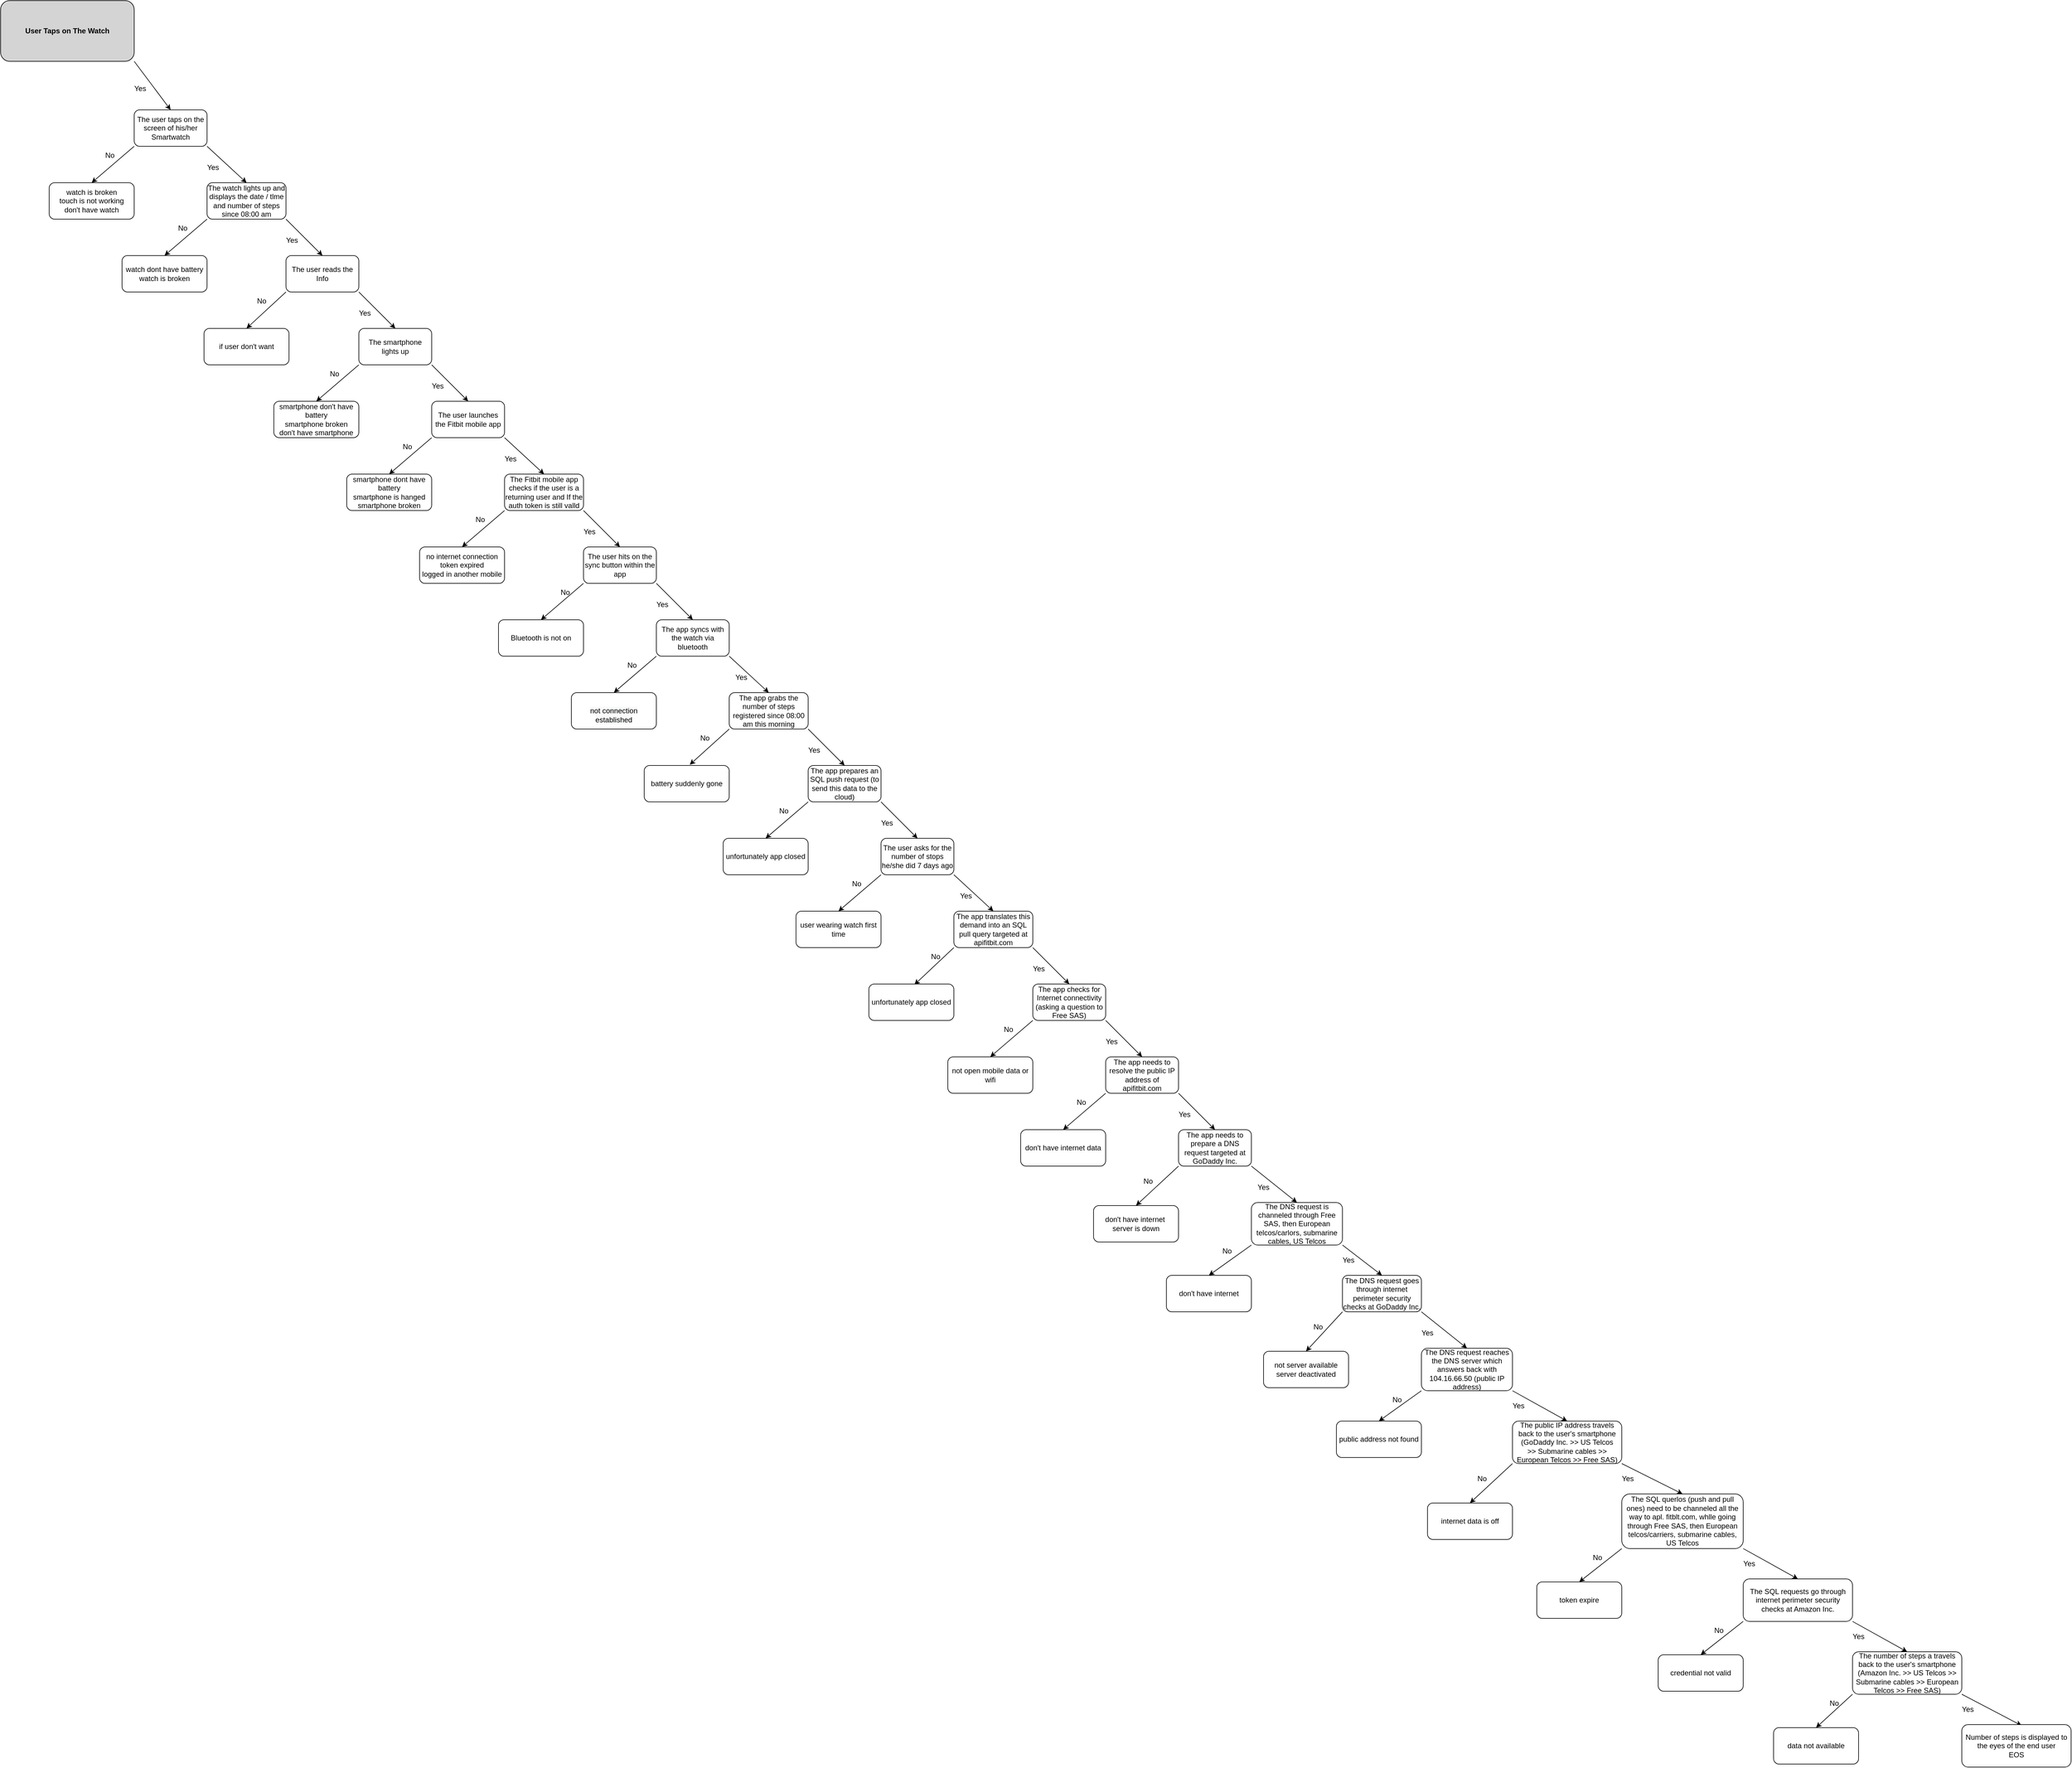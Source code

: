 <mxfile version="17.4.6" type="github"><diagram id="pUhXmAF_Tk1lKHpS8FwY" name="Page-1"><mxGraphModel dx="2170" dy="1210" grid="1" gridSize="10" guides="1" tooltips="1" connect="1" arrows="1" fold="1" page="1" pageScale="1" pageWidth="3800" pageHeight="3200" math="0" shadow="0"><root><mxCell id="0"/><mxCell id="1" parent="0"/><mxCell id="Re3F13Es0uM0Wd9d-5jE-73" style="rounded=0;orthogonalLoop=1;jettySize=auto;html=1;exitX=1;exitY=1;exitDx=0;exitDy=0;entryX=0.5;entryY=0;entryDx=0;entryDy=0;" edge="1" parent="1" source="Re3F13Es0uM0Wd9d-5jE-1" target="Re3F13Es0uM0Wd9d-5jE-2"><mxGeometry relative="1" as="geometry"><Array as="points"><mxPoint x="350" y="220"/></Array></mxGeometry></mxCell><mxCell id="Re3F13Es0uM0Wd9d-5jE-1" value="&lt;b&gt;User Taps on The Watch&lt;/b&gt;" style="rounded=1;whiteSpace=wrap;html=1;fillColor=#D4D4D4;" vertex="1" parent="1"><mxGeometry x="100" y="80" width="220" height="100" as="geometry"/></mxCell><mxCell id="Re3F13Es0uM0Wd9d-5jE-51" style="rounded=0;orthogonalLoop=1;jettySize=auto;html=1;exitX=1;exitY=1;exitDx=0;exitDy=0;entryX=0.5;entryY=0;entryDx=0;entryDy=0;" edge="1" parent="1" source="Re3F13Es0uM0Wd9d-5jE-2" target="Re3F13Es0uM0Wd9d-5jE-3"><mxGeometry relative="1" as="geometry"/></mxCell><mxCell id="Re3F13Es0uM0Wd9d-5jE-124" style="edgeStyle=none;rounded=0;orthogonalLoop=1;jettySize=auto;html=1;exitX=0;exitY=1;exitDx=0;exitDy=0;entryX=0.5;entryY=0;entryDx=0;entryDy=0;" edge="1" parent="1" source="Re3F13Es0uM0Wd9d-5jE-2" target="Re3F13Es0uM0Wd9d-5jE-102"><mxGeometry relative="1" as="geometry"/></mxCell><mxCell id="Re3F13Es0uM0Wd9d-5jE-2" value="The user taps on the screen of his/her Smartwatch" style="rounded=1;whiteSpace=wrap;html=1;fillColor=#FFFFFF;" vertex="1" parent="1"><mxGeometry x="320" y="260" width="120" height="60" as="geometry"/></mxCell><mxCell id="Re3F13Es0uM0Wd9d-5jE-52" style="edgeStyle=none;rounded=0;orthogonalLoop=1;jettySize=auto;html=1;exitX=1;exitY=1;exitDx=0;exitDy=0;entryX=0.5;entryY=0;entryDx=0;entryDy=0;" edge="1" parent="1" source="Re3F13Es0uM0Wd9d-5jE-3" target="Re3F13Es0uM0Wd9d-5jE-4"><mxGeometry relative="1" as="geometry"/></mxCell><mxCell id="Re3F13Es0uM0Wd9d-5jE-125" style="edgeStyle=none;rounded=0;orthogonalLoop=1;jettySize=auto;html=1;exitX=0;exitY=1;exitDx=0;exitDy=0;entryX=0.5;entryY=0;entryDx=0;entryDy=0;" edge="1" parent="1" source="Re3F13Es0uM0Wd9d-5jE-3" target="Re3F13Es0uM0Wd9d-5jE-103"><mxGeometry relative="1" as="geometry"/></mxCell><mxCell id="Re3F13Es0uM0Wd9d-5jE-3" value="The watch lights up and displays the date / tlme and number of steps since 08:00 am" style="rounded=1;whiteSpace=wrap;html=1;fillColor=#FFFFFF;" vertex="1" parent="1"><mxGeometry x="440" y="380" width="130" height="60" as="geometry"/></mxCell><mxCell id="Re3F13Es0uM0Wd9d-5jE-53" style="edgeStyle=none;rounded=0;orthogonalLoop=1;jettySize=auto;html=1;exitX=1;exitY=1;exitDx=0;exitDy=0;entryX=0.5;entryY=0;entryDx=0;entryDy=0;" edge="1" parent="1" source="Re3F13Es0uM0Wd9d-5jE-4" target="Re3F13Es0uM0Wd9d-5jE-5"><mxGeometry relative="1" as="geometry"/></mxCell><mxCell id="Re3F13Es0uM0Wd9d-5jE-126" style="edgeStyle=none;rounded=0;orthogonalLoop=1;jettySize=auto;html=1;exitX=0;exitY=1;exitDx=0;exitDy=0;entryX=0.5;entryY=0;entryDx=0;entryDy=0;" edge="1" parent="1" source="Re3F13Es0uM0Wd9d-5jE-4" target="Re3F13Es0uM0Wd9d-5jE-104"><mxGeometry relative="1" as="geometry"/></mxCell><mxCell id="Re3F13Es0uM0Wd9d-5jE-4" value="The user reads the Info" style="rounded=1;whiteSpace=wrap;html=1;fillColor=#FFFFFF;" vertex="1" parent="1"><mxGeometry x="570" y="500" width="120" height="60" as="geometry"/></mxCell><mxCell id="Re3F13Es0uM0Wd9d-5jE-54" style="edgeStyle=none;rounded=0;orthogonalLoop=1;jettySize=auto;html=1;exitX=1;exitY=1;exitDx=0;exitDy=0;entryX=0.5;entryY=0;entryDx=0;entryDy=0;" edge="1" parent="1" source="Re3F13Es0uM0Wd9d-5jE-5" target="Re3F13Es0uM0Wd9d-5jE-6"><mxGeometry relative="1" as="geometry"/></mxCell><mxCell id="Re3F13Es0uM0Wd9d-5jE-127" style="edgeStyle=none;rounded=0;orthogonalLoop=1;jettySize=auto;html=1;exitX=0;exitY=1;exitDx=0;exitDy=0;entryX=0.5;entryY=0;entryDx=0;entryDy=0;" edge="1" parent="1" source="Re3F13Es0uM0Wd9d-5jE-5" target="Re3F13Es0uM0Wd9d-5jE-105"><mxGeometry relative="1" as="geometry"/></mxCell><mxCell id="Re3F13Es0uM0Wd9d-5jE-5" value="The smartphone lights up" style="rounded=1;whiteSpace=wrap;html=1;fillColor=#FFFFFF;" vertex="1" parent="1"><mxGeometry x="690" y="620" width="120" height="60" as="geometry"/></mxCell><mxCell id="Re3F13Es0uM0Wd9d-5jE-55" style="edgeStyle=none;rounded=0;orthogonalLoop=1;jettySize=auto;html=1;exitX=1;exitY=1;exitDx=0;exitDy=0;entryX=0.5;entryY=0;entryDx=0;entryDy=0;" edge="1" parent="1" source="Re3F13Es0uM0Wd9d-5jE-6" target="Re3F13Es0uM0Wd9d-5jE-7"><mxGeometry relative="1" as="geometry"/></mxCell><mxCell id="Re3F13Es0uM0Wd9d-5jE-128" style="edgeStyle=none;rounded=0;orthogonalLoop=1;jettySize=auto;html=1;exitX=0;exitY=1;exitDx=0;exitDy=0;entryX=0.5;entryY=0;entryDx=0;entryDy=0;" edge="1" parent="1" source="Re3F13Es0uM0Wd9d-5jE-6" target="Re3F13Es0uM0Wd9d-5jE-106"><mxGeometry relative="1" as="geometry"/></mxCell><mxCell id="Re3F13Es0uM0Wd9d-5jE-6" value="The user launches the Fitbit mobile app" style="rounded=1;whiteSpace=wrap;html=1;fillColor=#FFFFFF;" vertex="1" parent="1"><mxGeometry x="810" y="740" width="120" height="60" as="geometry"/></mxCell><mxCell id="Re3F13Es0uM0Wd9d-5jE-56" style="edgeStyle=none;rounded=0;orthogonalLoop=1;jettySize=auto;html=1;exitX=1;exitY=1;exitDx=0;exitDy=0;entryX=0.5;entryY=0;entryDx=0;entryDy=0;" edge="1" parent="1" source="Re3F13Es0uM0Wd9d-5jE-7" target="Re3F13Es0uM0Wd9d-5jE-8"><mxGeometry relative="1" as="geometry"/></mxCell><mxCell id="Re3F13Es0uM0Wd9d-5jE-129" style="edgeStyle=none;rounded=0;orthogonalLoop=1;jettySize=auto;html=1;exitX=0;exitY=1;exitDx=0;exitDy=0;entryX=0.5;entryY=0;entryDx=0;entryDy=0;" edge="1" parent="1" source="Re3F13Es0uM0Wd9d-5jE-7" target="Re3F13Es0uM0Wd9d-5jE-107"><mxGeometry relative="1" as="geometry"/></mxCell><mxCell id="Re3F13Es0uM0Wd9d-5jE-7" value="The Fitbit mobile app checks if the user is a returning user and If the auth token is still valld" style="rounded=1;whiteSpace=wrap;html=1;fillColor=#FFFFFF;" vertex="1" parent="1"><mxGeometry x="930" y="860" width="130" height="60" as="geometry"/></mxCell><mxCell id="Re3F13Es0uM0Wd9d-5jE-57" style="edgeStyle=none;rounded=0;orthogonalLoop=1;jettySize=auto;html=1;exitX=1;exitY=1;exitDx=0;exitDy=0;entryX=0.5;entryY=0;entryDx=0;entryDy=0;" edge="1" parent="1" source="Re3F13Es0uM0Wd9d-5jE-8" target="Re3F13Es0uM0Wd9d-5jE-9"><mxGeometry relative="1" as="geometry"/></mxCell><mxCell id="Re3F13Es0uM0Wd9d-5jE-130" style="edgeStyle=none;rounded=0;orthogonalLoop=1;jettySize=auto;html=1;exitX=0;exitY=1;exitDx=0;exitDy=0;entryX=0.5;entryY=0;entryDx=0;entryDy=0;" edge="1" parent="1" source="Re3F13Es0uM0Wd9d-5jE-8" target="Re3F13Es0uM0Wd9d-5jE-108"><mxGeometry relative="1" as="geometry"/></mxCell><mxCell id="Re3F13Es0uM0Wd9d-5jE-8" value="The user hits on the sync button within the app" style="rounded=1;whiteSpace=wrap;html=1;fillColor=#FFFFFF;" vertex="1" parent="1"><mxGeometry x="1060" y="980" width="120" height="60" as="geometry"/></mxCell><mxCell id="Re3F13Es0uM0Wd9d-5jE-58" style="edgeStyle=none;rounded=0;orthogonalLoop=1;jettySize=auto;html=1;exitX=1;exitY=1;exitDx=0;exitDy=0;entryX=0.5;entryY=0;entryDx=0;entryDy=0;" edge="1" parent="1" source="Re3F13Es0uM0Wd9d-5jE-9" target="Re3F13Es0uM0Wd9d-5jE-35"><mxGeometry relative="1" as="geometry"/></mxCell><mxCell id="Re3F13Es0uM0Wd9d-5jE-131" style="edgeStyle=none;rounded=0;orthogonalLoop=1;jettySize=auto;html=1;exitX=0;exitY=1;exitDx=0;exitDy=0;entryX=0.5;entryY=0;entryDx=0;entryDy=0;" edge="1" parent="1" source="Re3F13Es0uM0Wd9d-5jE-9" target="Re3F13Es0uM0Wd9d-5jE-109"><mxGeometry relative="1" as="geometry"/></mxCell><mxCell id="Re3F13Es0uM0Wd9d-5jE-9" value="The app syncs with the watch via bluetooth" style="rounded=1;whiteSpace=wrap;html=1;fillColor=#FFFFFF;" vertex="1" parent="1"><mxGeometry x="1180" y="1100" width="120" height="60" as="geometry"/></mxCell><mxCell id="Re3F13Es0uM0Wd9d-5jE-59" style="edgeStyle=none;rounded=0;orthogonalLoop=1;jettySize=auto;html=1;exitX=1;exitY=1;exitDx=0;exitDy=0;entryX=0.5;entryY=0;entryDx=0;entryDy=0;" edge="1" parent="1" source="Re3F13Es0uM0Wd9d-5jE-35" target="Re3F13Es0uM0Wd9d-5jE-36"><mxGeometry relative="1" as="geometry"/></mxCell><mxCell id="Re3F13Es0uM0Wd9d-5jE-132" style="edgeStyle=none;rounded=0;orthogonalLoop=1;jettySize=auto;html=1;exitX=0;exitY=1;exitDx=0;exitDy=0;entryX=0.536;entryY=-0.021;entryDx=0;entryDy=0;entryPerimeter=0;" edge="1" parent="1" source="Re3F13Es0uM0Wd9d-5jE-35" target="Re3F13Es0uM0Wd9d-5jE-110"><mxGeometry relative="1" as="geometry"/></mxCell><mxCell id="Re3F13Es0uM0Wd9d-5jE-35" value="The app grabs the number of steps registered since 08:00 am this morning" style="rounded=1;whiteSpace=wrap;html=1;fillColor=#FFFFFF;" vertex="1" parent="1"><mxGeometry x="1300" y="1220" width="130" height="60" as="geometry"/></mxCell><mxCell id="Re3F13Es0uM0Wd9d-5jE-60" style="edgeStyle=none;rounded=0;orthogonalLoop=1;jettySize=auto;html=1;exitX=1;exitY=1;exitDx=0;exitDy=0;entryX=0.5;entryY=0;entryDx=0;entryDy=0;" edge="1" parent="1" source="Re3F13Es0uM0Wd9d-5jE-36" target="Re3F13Es0uM0Wd9d-5jE-37"><mxGeometry relative="1" as="geometry"/></mxCell><mxCell id="Re3F13Es0uM0Wd9d-5jE-133" style="edgeStyle=none;rounded=0;orthogonalLoop=1;jettySize=auto;html=1;exitX=0;exitY=1;exitDx=0;exitDy=0;entryX=0.5;entryY=0;entryDx=0;entryDy=0;" edge="1" parent="1" source="Re3F13Es0uM0Wd9d-5jE-36" target="Re3F13Es0uM0Wd9d-5jE-111"><mxGeometry relative="1" as="geometry"/></mxCell><mxCell id="Re3F13Es0uM0Wd9d-5jE-36" value="The app prepares an SQL push request (to send this data to the cloud)" style="rounded=1;whiteSpace=wrap;html=1;fillColor=#FFFFFF;" vertex="1" parent="1"><mxGeometry x="1430" y="1340" width="120" height="60" as="geometry"/></mxCell><mxCell id="Re3F13Es0uM0Wd9d-5jE-61" style="edgeStyle=none;rounded=0;orthogonalLoop=1;jettySize=auto;html=1;exitX=1;exitY=1;exitDx=0;exitDy=0;entryX=0.5;entryY=0;entryDx=0;entryDy=0;" edge="1" parent="1" source="Re3F13Es0uM0Wd9d-5jE-37" target="Re3F13Es0uM0Wd9d-5jE-38"><mxGeometry relative="1" as="geometry"/></mxCell><mxCell id="Re3F13Es0uM0Wd9d-5jE-134" style="edgeStyle=none;rounded=0;orthogonalLoop=1;jettySize=auto;html=1;exitX=0;exitY=1;exitDx=0;exitDy=0;entryX=0.5;entryY=0;entryDx=0;entryDy=0;" edge="1" parent="1" source="Re3F13Es0uM0Wd9d-5jE-37" target="Re3F13Es0uM0Wd9d-5jE-112"><mxGeometry relative="1" as="geometry"/></mxCell><mxCell id="Re3F13Es0uM0Wd9d-5jE-37" value="The user asks for the number of stops he/she did 7 days ago" style="rounded=1;whiteSpace=wrap;html=1;fillColor=#FFFFFF;" vertex="1" parent="1"><mxGeometry x="1550" y="1460" width="120" height="60" as="geometry"/></mxCell><mxCell id="Re3F13Es0uM0Wd9d-5jE-62" style="edgeStyle=none;rounded=0;orthogonalLoop=1;jettySize=auto;html=1;exitX=1;exitY=1;exitDx=0;exitDy=0;entryX=0.5;entryY=0;entryDx=0;entryDy=0;" edge="1" parent="1" source="Re3F13Es0uM0Wd9d-5jE-38" target="Re3F13Es0uM0Wd9d-5jE-40"><mxGeometry relative="1" as="geometry"/></mxCell><mxCell id="Re3F13Es0uM0Wd9d-5jE-135" style="edgeStyle=none;rounded=0;orthogonalLoop=1;jettySize=auto;html=1;exitX=0;exitY=1;exitDx=0;exitDy=0;entryX=0.536;entryY=0.018;entryDx=0;entryDy=0;entryPerimeter=0;" edge="1" parent="1" source="Re3F13Es0uM0Wd9d-5jE-38" target="Re3F13Es0uM0Wd9d-5jE-113"><mxGeometry relative="1" as="geometry"/></mxCell><mxCell id="Re3F13Es0uM0Wd9d-5jE-38" value="The app translates this demand into an SQL pull query targeted at apifitbit.com" style="rounded=1;whiteSpace=wrap;html=1;fillColor=#FFFFFF;" vertex="1" parent="1"><mxGeometry x="1670" y="1580" width="130" height="60" as="geometry"/></mxCell><mxCell id="Re3F13Es0uM0Wd9d-5jE-63" style="edgeStyle=none;rounded=0;orthogonalLoop=1;jettySize=auto;html=1;exitX=1;exitY=1;exitDx=0;exitDy=0;entryX=0.5;entryY=0;entryDx=0;entryDy=0;" edge="1" parent="1" source="Re3F13Es0uM0Wd9d-5jE-40" target="Re3F13Es0uM0Wd9d-5jE-41"><mxGeometry relative="1" as="geometry"/></mxCell><mxCell id="Re3F13Es0uM0Wd9d-5jE-136" style="edgeStyle=none;rounded=0;orthogonalLoop=1;jettySize=auto;html=1;exitX=0;exitY=1;exitDx=0;exitDy=0;entryX=0.5;entryY=0;entryDx=0;entryDy=0;" edge="1" parent="1" source="Re3F13Es0uM0Wd9d-5jE-40" target="Re3F13Es0uM0Wd9d-5jE-114"><mxGeometry relative="1" as="geometry"/></mxCell><mxCell id="Re3F13Es0uM0Wd9d-5jE-40" value="The app checks for Internet connectivity (asking a question to Free SAS)" style="rounded=1;whiteSpace=wrap;html=1;fillColor=#FFFFFF;" vertex="1" parent="1"><mxGeometry x="1800" y="1700" width="120" height="60" as="geometry"/></mxCell><mxCell id="Re3F13Es0uM0Wd9d-5jE-64" style="edgeStyle=none;rounded=0;orthogonalLoop=1;jettySize=auto;html=1;exitX=1;exitY=1;exitDx=0;exitDy=0;entryX=0.5;entryY=0;entryDx=0;entryDy=0;" edge="1" parent="1" source="Re3F13Es0uM0Wd9d-5jE-41" target="Re3F13Es0uM0Wd9d-5jE-42"><mxGeometry relative="1" as="geometry"/></mxCell><mxCell id="Re3F13Es0uM0Wd9d-5jE-137" style="edgeStyle=none;rounded=0;orthogonalLoop=1;jettySize=auto;html=1;exitX=0;exitY=1;exitDx=0;exitDy=0;entryX=0.5;entryY=0;entryDx=0;entryDy=0;" edge="1" parent="1" source="Re3F13Es0uM0Wd9d-5jE-41" target="Re3F13Es0uM0Wd9d-5jE-115"><mxGeometry relative="1" as="geometry"/></mxCell><mxCell id="Re3F13Es0uM0Wd9d-5jE-41" value="The app needs to resolve the public IP address of apifitbit.com" style="rounded=1;whiteSpace=wrap;html=1;fillColor=#FFFFFF;" vertex="1" parent="1"><mxGeometry x="1920" y="1820" width="120" height="60" as="geometry"/></mxCell><mxCell id="Re3F13Es0uM0Wd9d-5jE-65" style="edgeStyle=none;rounded=0;orthogonalLoop=1;jettySize=auto;html=1;exitX=1;exitY=1;exitDx=0;exitDy=0;entryX=0.5;entryY=0;entryDx=0;entryDy=0;" edge="1" parent="1" source="Re3F13Es0uM0Wd9d-5jE-42" target="Re3F13Es0uM0Wd9d-5jE-43"><mxGeometry relative="1" as="geometry"/></mxCell><mxCell id="Re3F13Es0uM0Wd9d-5jE-138" style="edgeStyle=none;rounded=0;orthogonalLoop=1;jettySize=auto;html=1;exitX=0;exitY=1;exitDx=0;exitDy=0;entryX=0.5;entryY=0;entryDx=0;entryDy=0;" edge="1" parent="1" source="Re3F13Es0uM0Wd9d-5jE-42" target="Re3F13Es0uM0Wd9d-5jE-116"><mxGeometry relative="1" as="geometry"/></mxCell><mxCell id="Re3F13Es0uM0Wd9d-5jE-42" value="The app needs to prepare a DNS request targeted at GoDaddy Inc." style="rounded=1;whiteSpace=wrap;html=1;fillColor=#FFFFFF;" vertex="1" parent="1"><mxGeometry x="2040" y="1940" width="120" height="60" as="geometry"/></mxCell><mxCell id="Re3F13Es0uM0Wd9d-5jE-66" style="edgeStyle=none;rounded=0;orthogonalLoop=1;jettySize=auto;html=1;exitX=1;exitY=1;exitDx=0;exitDy=0;entryX=0.5;entryY=0;entryDx=0;entryDy=0;" edge="1" parent="1" source="Re3F13Es0uM0Wd9d-5jE-43" target="Re3F13Es0uM0Wd9d-5jE-44"><mxGeometry relative="1" as="geometry"/></mxCell><mxCell id="Re3F13Es0uM0Wd9d-5jE-139" style="edgeStyle=none;rounded=0;orthogonalLoop=1;jettySize=auto;html=1;exitX=0;exitY=1;exitDx=0;exitDy=0;entryX=0.5;entryY=0;entryDx=0;entryDy=0;" edge="1" parent="1" source="Re3F13Es0uM0Wd9d-5jE-43" target="Re3F13Es0uM0Wd9d-5jE-117"><mxGeometry relative="1" as="geometry"/></mxCell><mxCell id="Re3F13Es0uM0Wd9d-5jE-43" value="&lt;div&gt;The DNS request is channeled through Free SAS, then European telcos/carlors, submarine&lt;/div&gt;&lt;div&gt;cables, US Telcos&lt;/div&gt;" style="rounded=1;whiteSpace=wrap;html=1;fillColor=#FFFFFF;" vertex="1" parent="1"><mxGeometry x="2160" y="2060" width="150" height="70" as="geometry"/></mxCell><mxCell id="Re3F13Es0uM0Wd9d-5jE-67" style="edgeStyle=none;rounded=0;orthogonalLoop=1;jettySize=auto;html=1;exitX=1;exitY=1;exitDx=0;exitDy=0;entryX=0.5;entryY=0;entryDx=0;entryDy=0;" edge="1" parent="1" source="Re3F13Es0uM0Wd9d-5jE-44" target="Re3F13Es0uM0Wd9d-5jE-45"><mxGeometry relative="1" as="geometry"/></mxCell><mxCell id="Re3F13Es0uM0Wd9d-5jE-140" style="edgeStyle=none;rounded=0;orthogonalLoop=1;jettySize=auto;html=1;exitX=0;exitY=1;exitDx=0;exitDy=0;entryX=0.5;entryY=0;entryDx=0;entryDy=0;" edge="1" parent="1" source="Re3F13Es0uM0Wd9d-5jE-44" target="Re3F13Es0uM0Wd9d-5jE-118"><mxGeometry relative="1" as="geometry"/></mxCell><mxCell id="Re3F13Es0uM0Wd9d-5jE-44" value="The DNS request goes through internet perimeter security checks at GoDaddy Inc." style="rounded=1;whiteSpace=wrap;html=1;fillColor=#FFFFFF;" vertex="1" parent="1"><mxGeometry x="2310" y="2180" width="130" height="60" as="geometry"/></mxCell><mxCell id="Re3F13Es0uM0Wd9d-5jE-68" style="edgeStyle=none;rounded=0;orthogonalLoop=1;jettySize=auto;html=1;exitX=1;exitY=1;exitDx=0;exitDy=0;entryX=0.5;entryY=0;entryDx=0;entryDy=0;" edge="1" parent="1" source="Re3F13Es0uM0Wd9d-5jE-45" target="Re3F13Es0uM0Wd9d-5jE-46"><mxGeometry relative="1" as="geometry"/></mxCell><mxCell id="Re3F13Es0uM0Wd9d-5jE-141" style="edgeStyle=none;rounded=0;orthogonalLoop=1;jettySize=auto;html=1;exitX=0;exitY=1;exitDx=0;exitDy=0;entryX=0.5;entryY=0;entryDx=0;entryDy=0;" edge="1" parent="1" source="Re3F13Es0uM0Wd9d-5jE-45" target="Re3F13Es0uM0Wd9d-5jE-119"><mxGeometry relative="1" as="geometry"/></mxCell><mxCell id="Re3F13Es0uM0Wd9d-5jE-45" value="&lt;div&gt;The DNS request reaches the DNS server which answers back with 104.16.66.50 (public IP&lt;/div&gt;&lt;div&gt;address)&lt;/div&gt;" style="rounded=1;whiteSpace=wrap;html=1;fillColor=#FFFFFF;" vertex="1" parent="1"><mxGeometry x="2440" y="2300" width="150" height="70" as="geometry"/></mxCell><mxCell id="Re3F13Es0uM0Wd9d-5jE-69" style="edgeStyle=none;rounded=0;orthogonalLoop=1;jettySize=auto;html=1;exitX=1;exitY=1;exitDx=0;exitDy=0;entryX=0.5;entryY=0;entryDx=0;entryDy=0;" edge="1" parent="1" source="Re3F13Es0uM0Wd9d-5jE-46" target="Re3F13Es0uM0Wd9d-5jE-47"><mxGeometry relative="1" as="geometry"/></mxCell><mxCell id="Re3F13Es0uM0Wd9d-5jE-142" style="edgeStyle=none;rounded=0;orthogonalLoop=1;jettySize=auto;html=1;exitX=0;exitY=1;exitDx=0;exitDy=0;entryX=0.5;entryY=0;entryDx=0;entryDy=0;" edge="1" parent="1" source="Re3F13Es0uM0Wd9d-5jE-46" target="Re3F13Es0uM0Wd9d-5jE-120"><mxGeometry relative="1" as="geometry"/></mxCell><mxCell id="Re3F13Es0uM0Wd9d-5jE-46" value="&lt;div&gt;&lt;div&gt;The public IP address travels back to the user's smartphone (GoDaddy Inc. &amp;gt;&amp;gt; US Telcos&lt;/div&gt;&lt;div&gt;&amp;gt;&amp;gt; Submarine cables &amp;gt;&amp;gt; European Telcos &amp;gt;&amp;gt; Free SAS)&lt;/div&gt;&lt;/div&gt;" style="rounded=1;whiteSpace=wrap;html=1;fillColor=#FFFFFF;" vertex="1" parent="1"><mxGeometry x="2590" y="2420" width="180" height="70" as="geometry"/></mxCell><mxCell id="Re3F13Es0uM0Wd9d-5jE-70" style="edgeStyle=none;rounded=0;orthogonalLoop=1;jettySize=auto;html=1;exitX=1;exitY=1;exitDx=0;exitDy=0;entryX=0.5;entryY=0;entryDx=0;entryDy=0;" edge="1" parent="1" source="Re3F13Es0uM0Wd9d-5jE-47" target="Re3F13Es0uM0Wd9d-5jE-48"><mxGeometry relative="1" as="geometry"/></mxCell><mxCell id="Re3F13Es0uM0Wd9d-5jE-143" style="edgeStyle=none;rounded=0;orthogonalLoop=1;jettySize=auto;html=1;exitX=0;exitY=1;exitDx=0;exitDy=0;entryX=0.5;entryY=0;entryDx=0;entryDy=0;" edge="1" parent="1" source="Re3F13Es0uM0Wd9d-5jE-47" target="Re3F13Es0uM0Wd9d-5jE-121"><mxGeometry relative="1" as="geometry"/></mxCell><mxCell id="Re3F13Es0uM0Wd9d-5jE-47" value="The SQL querlos (push and pull ones) need to be channeled all the way to apl. fitblt.com, whlle going through Free SAS, then European telcos/carriers, submarine cables, US Telcos" style="rounded=1;whiteSpace=wrap;html=1;fillColor=#FFFFFF;" vertex="1" parent="1"><mxGeometry x="2770" y="2540" width="200" height="90" as="geometry"/></mxCell><mxCell id="Re3F13Es0uM0Wd9d-5jE-71" style="edgeStyle=none;rounded=0;orthogonalLoop=1;jettySize=auto;html=1;exitX=1;exitY=1;exitDx=0;exitDy=0;entryX=0.5;entryY=0;entryDx=0;entryDy=0;" edge="1" parent="1" source="Re3F13Es0uM0Wd9d-5jE-48" target="Re3F13Es0uM0Wd9d-5jE-49"><mxGeometry relative="1" as="geometry"/></mxCell><mxCell id="Re3F13Es0uM0Wd9d-5jE-144" style="edgeStyle=none;rounded=0;orthogonalLoop=1;jettySize=auto;html=1;exitX=0;exitY=1;exitDx=0;exitDy=0;entryX=0.5;entryY=0;entryDx=0;entryDy=0;" edge="1" parent="1" source="Re3F13Es0uM0Wd9d-5jE-48" target="Re3F13Es0uM0Wd9d-5jE-122"><mxGeometry relative="1" as="geometry"/></mxCell><mxCell id="Re3F13Es0uM0Wd9d-5jE-48" value="The SQL requests go through internet perimeter security checks at Amazon Inc." style="rounded=1;whiteSpace=wrap;html=1;fillColor=#FFFFFF;" vertex="1" parent="1"><mxGeometry x="2970" y="2680" width="180" height="70" as="geometry"/></mxCell><mxCell id="Re3F13Es0uM0Wd9d-5jE-72" style="edgeStyle=none;rounded=0;orthogonalLoop=1;jettySize=auto;html=1;exitX=1;exitY=1;exitDx=0;exitDy=0;entryX=0.547;entryY=0.023;entryDx=0;entryDy=0;entryPerimeter=0;" edge="1" parent="1" source="Re3F13Es0uM0Wd9d-5jE-49" target="Re3F13Es0uM0Wd9d-5jE-50"><mxGeometry relative="1" as="geometry"/></mxCell><mxCell id="Re3F13Es0uM0Wd9d-5jE-145" style="edgeStyle=none;rounded=0;orthogonalLoop=1;jettySize=auto;html=1;exitX=0;exitY=1;exitDx=0;exitDy=0;entryX=0.5;entryY=0;entryDx=0;entryDy=0;" edge="1" parent="1" source="Re3F13Es0uM0Wd9d-5jE-49" target="Re3F13Es0uM0Wd9d-5jE-123"><mxGeometry relative="1" as="geometry"/></mxCell><mxCell id="Re3F13Es0uM0Wd9d-5jE-49" value="&lt;div&gt;The number of steps a travels back to the user's smartphone (Amazon Inc. &amp;gt;&amp;gt; US Telcos &amp;gt;&amp;gt;&lt;/div&gt;&lt;div&gt;Submarine cables &amp;gt;&amp;gt; European Telcos &amp;gt;&amp;gt; Free SAS)&lt;/div&gt;" style="rounded=1;whiteSpace=wrap;html=1;fillColor=#FFFFFF;" vertex="1" parent="1"><mxGeometry x="3150" y="2800" width="180" height="70" as="geometry"/></mxCell><mxCell id="Re3F13Es0uM0Wd9d-5jE-50" value="&lt;div&gt;Number of steps is displayed to the eyes of the end user&lt;/div&gt;&lt;div&gt;EOS&lt;/div&gt;" style="rounded=1;whiteSpace=wrap;html=1;fillColor=#FFFFFF;" vertex="1" parent="1"><mxGeometry x="3330" y="2920" width="180" height="70" as="geometry"/></mxCell><mxCell id="Re3F13Es0uM0Wd9d-5jE-74" value="Yes" style="text;html=1;strokeColor=none;fillColor=none;align=center;verticalAlign=middle;whiteSpace=wrap;rounded=0;" vertex="1" parent="1"><mxGeometry x="300" y="210" width="60" height="30" as="geometry"/></mxCell><mxCell id="Re3F13Es0uM0Wd9d-5jE-76" value="Yes" style="text;html=1;strokeColor=none;fillColor=none;align=center;verticalAlign=middle;whiteSpace=wrap;rounded=0;" vertex="1" parent="1"><mxGeometry x="420" y="340" width="60" height="30" as="geometry"/></mxCell><mxCell id="Re3F13Es0uM0Wd9d-5jE-77" value="Yes" style="text;html=1;strokeColor=none;fillColor=none;align=center;verticalAlign=middle;whiteSpace=wrap;rounded=0;" vertex="1" parent="1"><mxGeometry x="550" y="460" width="60" height="30" as="geometry"/></mxCell><mxCell id="Re3F13Es0uM0Wd9d-5jE-78" value="Yes" style="text;html=1;strokeColor=none;fillColor=none;align=center;verticalAlign=middle;whiteSpace=wrap;rounded=0;" vertex="1" parent="1"><mxGeometry x="670" y="580" width="60" height="30" as="geometry"/></mxCell><mxCell id="Re3F13Es0uM0Wd9d-5jE-79" value="Yes" style="text;html=1;strokeColor=none;fillColor=none;align=center;verticalAlign=middle;whiteSpace=wrap;rounded=0;" vertex="1" parent="1"><mxGeometry x="790" y="700" width="60" height="30" as="geometry"/></mxCell><mxCell id="Re3F13Es0uM0Wd9d-5jE-80" value="Yes" style="text;html=1;strokeColor=none;fillColor=none;align=center;verticalAlign=middle;whiteSpace=wrap;rounded=0;" vertex="1" parent="1"><mxGeometry x="910" y="820" width="60" height="30" as="geometry"/></mxCell><mxCell id="Re3F13Es0uM0Wd9d-5jE-82" value="Yes" style="text;html=1;strokeColor=none;fillColor=none;align=center;verticalAlign=middle;whiteSpace=wrap;rounded=0;" vertex="1" parent="1"><mxGeometry x="1040" y="940" width="60" height="30" as="geometry"/></mxCell><mxCell id="Re3F13Es0uM0Wd9d-5jE-83" value="Yes" style="text;html=1;strokeColor=none;fillColor=none;align=center;verticalAlign=middle;whiteSpace=wrap;rounded=0;" vertex="1" parent="1"><mxGeometry x="1160" y="1060" width="60" height="30" as="geometry"/></mxCell><mxCell id="Re3F13Es0uM0Wd9d-5jE-84" value="Yes" style="text;html=1;strokeColor=none;fillColor=none;align=center;verticalAlign=middle;whiteSpace=wrap;rounded=0;" vertex="1" parent="1"><mxGeometry x="1290" y="1180" width="60" height="30" as="geometry"/></mxCell><mxCell id="Re3F13Es0uM0Wd9d-5jE-85" value="Yes" style="text;html=1;strokeColor=none;fillColor=none;align=center;verticalAlign=middle;whiteSpace=wrap;rounded=0;" vertex="1" parent="1"><mxGeometry x="1410" y="1300" width="60" height="30" as="geometry"/></mxCell><mxCell id="Re3F13Es0uM0Wd9d-5jE-87" value="Yes" style="text;html=1;strokeColor=none;fillColor=none;align=center;verticalAlign=middle;whiteSpace=wrap;rounded=0;" vertex="1" parent="1"><mxGeometry x="1530" y="1420" width="60" height="30" as="geometry"/></mxCell><mxCell id="Re3F13Es0uM0Wd9d-5jE-88" value="Yes" style="text;html=1;strokeColor=none;fillColor=none;align=center;verticalAlign=middle;whiteSpace=wrap;rounded=0;" vertex="1" parent="1"><mxGeometry x="1660" y="1540" width="60" height="30" as="geometry"/></mxCell><mxCell id="Re3F13Es0uM0Wd9d-5jE-89" value="Yes" style="text;html=1;strokeColor=none;fillColor=none;align=center;verticalAlign=middle;whiteSpace=wrap;rounded=0;" vertex="1" parent="1"><mxGeometry x="1780" y="1660" width="60" height="30" as="geometry"/></mxCell><mxCell id="Re3F13Es0uM0Wd9d-5jE-90" value="Yes" style="text;html=1;strokeColor=none;fillColor=none;align=center;verticalAlign=middle;whiteSpace=wrap;rounded=0;" vertex="1" parent="1"><mxGeometry x="1900" y="1780" width="60" height="30" as="geometry"/></mxCell><mxCell id="Re3F13Es0uM0Wd9d-5jE-91" value="Yes" style="text;html=1;strokeColor=none;fillColor=none;align=center;verticalAlign=middle;whiteSpace=wrap;rounded=0;" vertex="1" parent="1"><mxGeometry x="2020" y="1900" width="60" height="30" as="geometry"/></mxCell><mxCell id="Re3F13Es0uM0Wd9d-5jE-92" value="Yes" style="text;html=1;strokeColor=none;fillColor=none;align=center;verticalAlign=middle;whiteSpace=wrap;rounded=0;" vertex="1" parent="1"><mxGeometry x="2150" y="2020" width="60" height="30" as="geometry"/></mxCell><mxCell id="Re3F13Es0uM0Wd9d-5jE-93" value="Yes" style="text;html=1;strokeColor=none;fillColor=none;align=center;verticalAlign=middle;whiteSpace=wrap;rounded=0;" vertex="1" parent="1"><mxGeometry x="2290" y="2140" width="60" height="30" as="geometry"/></mxCell><mxCell id="Re3F13Es0uM0Wd9d-5jE-94" value="Yes" style="text;html=1;strokeColor=none;fillColor=none;align=center;verticalAlign=middle;whiteSpace=wrap;rounded=0;" vertex="1" parent="1"><mxGeometry x="2420" y="2260" width="60" height="30" as="geometry"/></mxCell><mxCell id="Re3F13Es0uM0Wd9d-5jE-95" value="Yes" style="text;html=1;strokeColor=none;fillColor=none;align=center;verticalAlign=middle;whiteSpace=wrap;rounded=0;" vertex="1" parent="1"><mxGeometry x="2570" y="2380" width="60" height="30" as="geometry"/></mxCell><mxCell id="Re3F13Es0uM0Wd9d-5jE-96" value="Yes" style="text;html=1;strokeColor=none;fillColor=none;align=center;verticalAlign=middle;whiteSpace=wrap;rounded=0;" vertex="1" parent="1"><mxGeometry x="2750" y="2500" width="60" height="30" as="geometry"/></mxCell><mxCell id="Re3F13Es0uM0Wd9d-5jE-97" value="Yes" style="text;html=1;strokeColor=none;fillColor=none;align=center;verticalAlign=middle;whiteSpace=wrap;rounded=0;" vertex="1" parent="1"><mxGeometry x="2950" y="2640" width="60" height="30" as="geometry"/></mxCell><mxCell id="Re3F13Es0uM0Wd9d-5jE-98" value="Yes" style="text;html=1;strokeColor=none;fillColor=none;align=center;verticalAlign=middle;whiteSpace=wrap;rounded=0;" vertex="1" parent="1"><mxGeometry x="3130" y="2760" width="60" height="30" as="geometry"/></mxCell><mxCell id="Re3F13Es0uM0Wd9d-5jE-101" value="Yes" style="text;html=1;strokeColor=none;fillColor=none;align=center;verticalAlign=middle;whiteSpace=wrap;rounded=0;" vertex="1" parent="1"><mxGeometry x="3310" y="2880" width="60" height="30" as="geometry"/></mxCell><mxCell id="Re3F13Es0uM0Wd9d-5jE-102" value="watch is broken&lt;br&gt;touch is not working&lt;br&gt;don't have watch" style="rounded=1;whiteSpace=wrap;html=1;fillColor=#FFFFFF;" vertex="1" parent="1"><mxGeometry x="180" y="380" width="140" height="60" as="geometry"/></mxCell><mxCell id="Re3F13Es0uM0Wd9d-5jE-103" value="watch dont have battery&lt;br&gt;watch is broken" style="rounded=1;whiteSpace=wrap;html=1;fillColor=#FFFFFF;" vertex="1" parent="1"><mxGeometry x="300" y="500" width="140" height="60" as="geometry"/></mxCell><mxCell id="Re3F13Es0uM0Wd9d-5jE-104" value="if user don't want" style="rounded=1;whiteSpace=wrap;html=1;fillColor=#FFFFFF;" vertex="1" parent="1"><mxGeometry x="435" y="620" width="140" height="60" as="geometry"/></mxCell><mxCell id="Re3F13Es0uM0Wd9d-5jE-105" value="smartphone don't have battery&lt;br&gt;smartphone broken&lt;br&gt;don't have smartphone" style="rounded=1;whiteSpace=wrap;html=1;fillColor=#FFFFFF;" vertex="1" parent="1"><mxGeometry x="550" y="740" width="140" height="60" as="geometry"/></mxCell><mxCell id="Re3F13Es0uM0Wd9d-5jE-106" value="smartphone dont have battery&lt;br&gt;smartphone is hanged&lt;br&gt;smartphone broken" style="rounded=1;whiteSpace=wrap;html=1;fillColor=#FFFFFF;" vertex="1" parent="1"><mxGeometry x="670" y="860" width="140" height="60" as="geometry"/></mxCell><mxCell id="Re3F13Es0uM0Wd9d-5jE-107" value="no internet connection&lt;br&gt;token expired&lt;br&gt;logged in another mobile" style="rounded=1;whiteSpace=wrap;html=1;fillColor=#FFFFFF;" vertex="1" parent="1"><mxGeometry x="790" y="980" width="140" height="60" as="geometry"/></mxCell><mxCell id="Re3F13Es0uM0Wd9d-5jE-108" value="Bluetooth is not on" style="rounded=1;whiteSpace=wrap;html=1;fillColor=#FFFFFF;" vertex="1" parent="1"><mxGeometry x="920" y="1100" width="140" height="60" as="geometry"/></mxCell><mxCell id="Re3F13Es0uM0Wd9d-5jE-109" value="&lt;span style=&quot;color: rgb(0 , 0 , 0) ; font-family: &amp;#34;helvetica&amp;#34; ; font-size: 12px ; font-style: normal ; font-weight: 400 ; letter-spacing: normal ; text-align: center ; text-indent: 0px ; text-transform: none ; word-spacing: 0px ; background-color: rgb(248 , 249 , 250) ; display: inline ; float: none&quot;&gt;&lt;br&gt;not connection established&lt;/span&gt;&lt;br&gt;" style="rounded=1;whiteSpace=wrap;html=1;fillColor=#FFFFFF;" vertex="1" parent="1"><mxGeometry x="1040" y="1220" width="140" height="60" as="geometry"/></mxCell><mxCell id="Re3F13Es0uM0Wd9d-5jE-110" value="battery suddenly gone" style="rounded=1;whiteSpace=wrap;html=1;fillColor=#FFFFFF;" vertex="1" parent="1"><mxGeometry x="1160" y="1340" width="140" height="60" as="geometry"/></mxCell><mxCell id="Re3F13Es0uM0Wd9d-5jE-111" value="unfortunately app closed" style="rounded=1;whiteSpace=wrap;html=1;fillColor=#FFFFFF;" vertex="1" parent="1"><mxGeometry x="1290" y="1460" width="140" height="60" as="geometry"/></mxCell><mxCell id="Re3F13Es0uM0Wd9d-5jE-112" value="user wearing watch first time" style="rounded=1;whiteSpace=wrap;html=1;fillColor=#FFFFFF;" vertex="1" parent="1"><mxGeometry x="1410" y="1580" width="140" height="60" as="geometry"/></mxCell><mxCell id="Re3F13Es0uM0Wd9d-5jE-113" value="unfortunately app closed" style="rounded=1;whiteSpace=wrap;html=1;fillColor=#FFFFFF;" vertex="1" parent="1"><mxGeometry x="1530" y="1700" width="140" height="60" as="geometry"/></mxCell><mxCell id="Re3F13Es0uM0Wd9d-5jE-114" value="not open mobile data or wifi" style="rounded=1;whiteSpace=wrap;html=1;fillColor=#FFFFFF;" vertex="1" parent="1"><mxGeometry x="1660" y="1820" width="140" height="60" as="geometry"/></mxCell><mxCell id="Re3F13Es0uM0Wd9d-5jE-115" value="don't have internet data" style="rounded=1;whiteSpace=wrap;html=1;fillColor=#FFFFFF;" vertex="1" parent="1"><mxGeometry x="1780" y="1940" width="140" height="60" as="geometry"/></mxCell><mxCell id="Re3F13Es0uM0Wd9d-5jE-116" value="don't have internet&amp;nbsp;&lt;br&gt;&lt;font face=&quot;helvetica&quot;&gt;server is down&lt;/font&gt;" style="rounded=1;whiteSpace=wrap;html=1;fillColor=#FFFFFF;" vertex="1" parent="1"><mxGeometry x="1900" y="2065" width="140" height="60" as="geometry"/></mxCell><mxCell id="Re3F13Es0uM0Wd9d-5jE-117" value="don't have internet" style="rounded=1;whiteSpace=wrap;html=1;fillColor=#FFFFFF;" vertex="1" parent="1"><mxGeometry x="2020" y="2180" width="140" height="60" as="geometry"/></mxCell><mxCell id="Re3F13Es0uM0Wd9d-5jE-118" value="not server available&lt;br&gt;server deactivated" style="rounded=1;whiteSpace=wrap;html=1;fillColor=#FFFFFF;" vertex="1" parent="1"><mxGeometry x="2180" y="2305" width="140" height="60" as="geometry"/></mxCell><mxCell id="Re3F13Es0uM0Wd9d-5jE-119" value="public address not found" style="rounded=1;whiteSpace=wrap;html=1;fillColor=#FFFFFF;" vertex="1" parent="1"><mxGeometry x="2300" y="2420" width="140" height="60" as="geometry"/></mxCell><mxCell id="Re3F13Es0uM0Wd9d-5jE-120" value="internet data is off" style="rounded=1;whiteSpace=wrap;html=1;fillColor=#FFFFFF;" vertex="1" parent="1"><mxGeometry x="2450" y="2555" width="140" height="60" as="geometry"/></mxCell><mxCell id="Re3F13Es0uM0Wd9d-5jE-121" value="token expire" style="rounded=1;whiteSpace=wrap;html=1;fillColor=#FFFFFF;" vertex="1" parent="1"><mxGeometry x="2630" y="2685" width="140" height="60" as="geometry"/></mxCell><mxCell id="Re3F13Es0uM0Wd9d-5jE-122" value="credential not valid" style="rounded=1;whiteSpace=wrap;html=1;fillColor=#FFFFFF;" vertex="1" parent="1"><mxGeometry x="2830" y="2805" width="140" height="60" as="geometry"/></mxCell><mxCell id="Re3F13Es0uM0Wd9d-5jE-123" value="data not available" style="rounded=1;whiteSpace=wrap;html=1;fillColor=#FFFFFF;" vertex="1" parent="1"><mxGeometry x="3020" y="2925" width="140" height="60" as="geometry"/></mxCell><mxCell id="Re3F13Es0uM0Wd9d-5jE-146" value="No" style="text;html=1;strokeColor=none;fillColor=none;align=center;verticalAlign=middle;whiteSpace=wrap;rounded=0;" vertex="1" parent="1"><mxGeometry x="250" y="320" width="60" height="30" as="geometry"/></mxCell><mxCell id="Re3F13Es0uM0Wd9d-5jE-148" value="No" style="text;html=1;strokeColor=none;fillColor=none;align=center;verticalAlign=middle;whiteSpace=wrap;rounded=0;" vertex="1" parent="1"><mxGeometry x="370" y="440" width="60" height="30" as="geometry"/></mxCell><mxCell id="Re3F13Es0uM0Wd9d-5jE-149" value="No" style="text;html=1;strokeColor=none;fillColor=none;align=center;verticalAlign=middle;whiteSpace=wrap;rounded=0;" vertex="1" parent="1"><mxGeometry x="500" y="560" width="60" height="30" as="geometry"/></mxCell><mxCell id="Re3F13Es0uM0Wd9d-5jE-150" value="No" style="text;html=1;strokeColor=none;fillColor=none;align=center;verticalAlign=middle;whiteSpace=wrap;rounded=0;" vertex="1" parent="1"><mxGeometry x="620" y="680" width="60" height="30" as="geometry"/></mxCell><mxCell id="Re3F13Es0uM0Wd9d-5jE-151" value="No" style="text;html=1;strokeColor=none;fillColor=none;align=center;verticalAlign=middle;whiteSpace=wrap;rounded=0;" vertex="1" parent="1"><mxGeometry x="740" y="800" width="60" height="30" as="geometry"/></mxCell><mxCell id="Re3F13Es0uM0Wd9d-5jE-152" value="No" style="text;html=1;strokeColor=none;fillColor=none;align=center;verticalAlign=middle;whiteSpace=wrap;rounded=0;" vertex="1" parent="1"><mxGeometry x="860" y="920" width="60" height="30" as="geometry"/></mxCell><mxCell id="Re3F13Es0uM0Wd9d-5jE-155" value="No" style="text;html=1;strokeColor=none;fillColor=none;align=center;verticalAlign=middle;whiteSpace=wrap;rounded=0;" vertex="1" parent="1"><mxGeometry x="1000" y="1040" width="60" height="30" as="geometry"/></mxCell><mxCell id="Re3F13Es0uM0Wd9d-5jE-157" value="No" style="text;html=1;strokeColor=none;fillColor=none;align=center;verticalAlign=middle;whiteSpace=wrap;rounded=0;" vertex="1" parent="1"><mxGeometry x="1110" y="1160" width="60" height="30" as="geometry"/></mxCell><mxCell id="Re3F13Es0uM0Wd9d-5jE-158" value="No" style="text;html=1;strokeColor=none;fillColor=none;align=center;verticalAlign=middle;whiteSpace=wrap;rounded=0;" vertex="1" parent="1"><mxGeometry x="1230" y="1280" width="60" height="30" as="geometry"/></mxCell><mxCell id="Re3F13Es0uM0Wd9d-5jE-159" value="No" style="text;html=1;strokeColor=none;fillColor=none;align=center;verticalAlign=middle;whiteSpace=wrap;rounded=0;" vertex="1" parent="1"><mxGeometry x="1360" y="1400" width="60" height="30" as="geometry"/></mxCell><mxCell id="Re3F13Es0uM0Wd9d-5jE-160" value="No" style="text;html=1;strokeColor=none;fillColor=none;align=center;verticalAlign=middle;whiteSpace=wrap;rounded=0;" vertex="1" parent="1"><mxGeometry x="1480" y="1520" width="60" height="30" as="geometry"/></mxCell><mxCell id="Re3F13Es0uM0Wd9d-5jE-161" value="No" style="text;html=1;strokeColor=none;fillColor=none;align=center;verticalAlign=middle;whiteSpace=wrap;rounded=0;" vertex="1" parent="1"><mxGeometry x="1610" y="1640" width="60" height="30" as="geometry"/></mxCell><mxCell id="Re3F13Es0uM0Wd9d-5jE-162" value="No" style="text;html=1;strokeColor=none;fillColor=none;align=center;verticalAlign=middle;whiteSpace=wrap;rounded=0;" vertex="1" parent="1"><mxGeometry x="1730" y="1760" width="60" height="30" as="geometry"/></mxCell><mxCell id="Re3F13Es0uM0Wd9d-5jE-163" value="No" style="text;html=1;strokeColor=none;fillColor=none;align=center;verticalAlign=middle;whiteSpace=wrap;rounded=0;" vertex="1" parent="1"><mxGeometry x="1850" y="1880" width="60" height="30" as="geometry"/></mxCell><mxCell id="Re3F13Es0uM0Wd9d-5jE-164" value="No" style="text;html=1;strokeColor=none;fillColor=none;align=center;verticalAlign=middle;whiteSpace=wrap;rounded=0;" vertex="1" parent="1"><mxGeometry x="1960" y="2010" width="60" height="30" as="geometry"/></mxCell><mxCell id="Re3F13Es0uM0Wd9d-5jE-165" value="No" style="text;html=1;strokeColor=none;fillColor=none;align=center;verticalAlign=middle;whiteSpace=wrap;rounded=0;" vertex="1" parent="1"><mxGeometry x="2090" y="2125" width="60" height="30" as="geometry"/></mxCell><mxCell id="Re3F13Es0uM0Wd9d-5jE-166" value="No" style="text;html=1;strokeColor=none;fillColor=none;align=center;verticalAlign=middle;whiteSpace=wrap;rounded=0;" vertex="1" parent="1"><mxGeometry x="2240" y="2250" width="60" height="30" as="geometry"/></mxCell><mxCell id="Re3F13Es0uM0Wd9d-5jE-167" value="No" style="text;html=1;strokeColor=none;fillColor=none;align=center;verticalAlign=middle;whiteSpace=wrap;rounded=0;" vertex="1" parent="1"><mxGeometry x="2370" y="2370" width="60" height="30" as="geometry"/></mxCell><mxCell id="Re3F13Es0uM0Wd9d-5jE-168" value="No" style="text;html=1;strokeColor=none;fillColor=none;align=center;verticalAlign=middle;whiteSpace=wrap;rounded=0;" vertex="1" parent="1"><mxGeometry x="2510" y="2500" width="60" height="30" as="geometry"/></mxCell><mxCell id="Re3F13Es0uM0Wd9d-5jE-169" value="No" style="text;html=1;strokeColor=none;fillColor=none;align=center;verticalAlign=middle;whiteSpace=wrap;rounded=0;" vertex="1" parent="1"><mxGeometry x="2700" y="2630" width="60" height="30" as="geometry"/></mxCell><mxCell id="Re3F13Es0uM0Wd9d-5jE-170" value="No" style="text;html=1;strokeColor=none;fillColor=none;align=center;verticalAlign=middle;whiteSpace=wrap;rounded=0;" vertex="1" parent="1"><mxGeometry x="2900" y="2750" width="60" height="30" as="geometry"/></mxCell><mxCell id="Re3F13Es0uM0Wd9d-5jE-171" value="No" style="text;html=1;strokeColor=none;fillColor=none;align=center;verticalAlign=middle;whiteSpace=wrap;rounded=0;" vertex="1" parent="1"><mxGeometry x="3090" y="2870" width="60" height="30" as="geometry"/></mxCell><mxCell id="Re3F13Es0uM0Wd9d-5jE-172" style="edgeStyle=none;rounded=0;orthogonalLoop=1;jettySize=auto;html=1;exitX=1;exitY=0.5;exitDx=0;exitDy=0;" edge="1" parent="1" source="Re3F13Es0uM0Wd9d-5jE-116" target="Re3F13Es0uM0Wd9d-5jE-116"><mxGeometry relative="1" as="geometry"/></mxCell></root></mxGraphModel></diagram></mxfile>